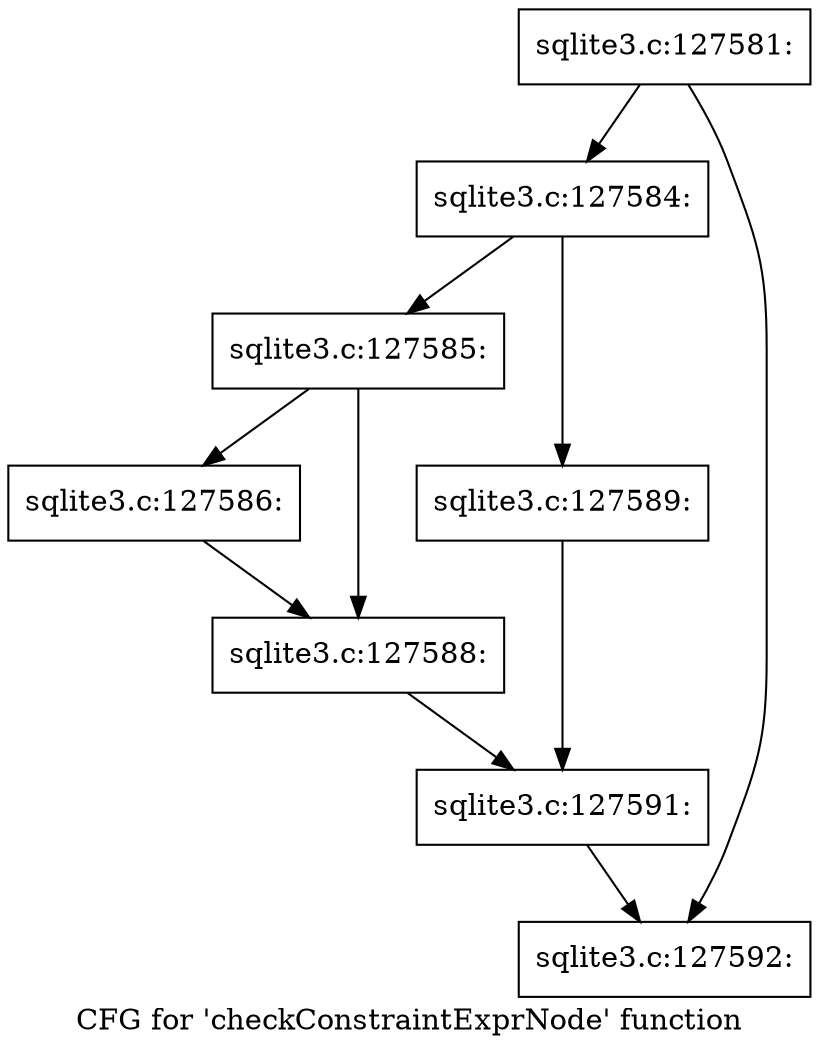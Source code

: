 digraph "CFG for 'checkConstraintExprNode' function" {
	label="CFG for 'checkConstraintExprNode' function";

	Node0x55c0f9e87460 [shape=record,label="{sqlite3.c:127581:}"];
	Node0x55c0f9e87460 -> Node0x55c0f9ef4ef0;
	Node0x55c0f9e87460 -> Node0x55c0f9ef6b60;
	Node0x55c0f9ef4ef0 [shape=record,label="{sqlite3.c:127584:}"];
	Node0x55c0f9ef4ef0 -> Node0x55c0f9ef76a0;
	Node0x55c0f9ef4ef0 -> Node0x55c0f9ef7740;
	Node0x55c0f9ef76a0 [shape=record,label="{sqlite3.c:127585:}"];
	Node0x55c0f9ef76a0 -> Node0x55c0f9ef7cb0;
	Node0x55c0f9ef76a0 -> Node0x55c0f9ef7d00;
	Node0x55c0f9ef7cb0 [shape=record,label="{sqlite3.c:127586:}"];
	Node0x55c0f9ef7cb0 -> Node0x55c0f9ef7d00;
	Node0x55c0f9ef7d00 [shape=record,label="{sqlite3.c:127588:}"];
	Node0x55c0f9ef7d00 -> Node0x55c0f9ef76f0;
	Node0x55c0f9ef7740 [shape=record,label="{sqlite3.c:127589:}"];
	Node0x55c0f9ef7740 -> Node0x55c0f9ef76f0;
	Node0x55c0f9ef76f0 [shape=record,label="{sqlite3.c:127591:}"];
	Node0x55c0f9ef76f0 -> Node0x55c0f9ef6b60;
	Node0x55c0f9ef6b60 [shape=record,label="{sqlite3.c:127592:}"];
}

